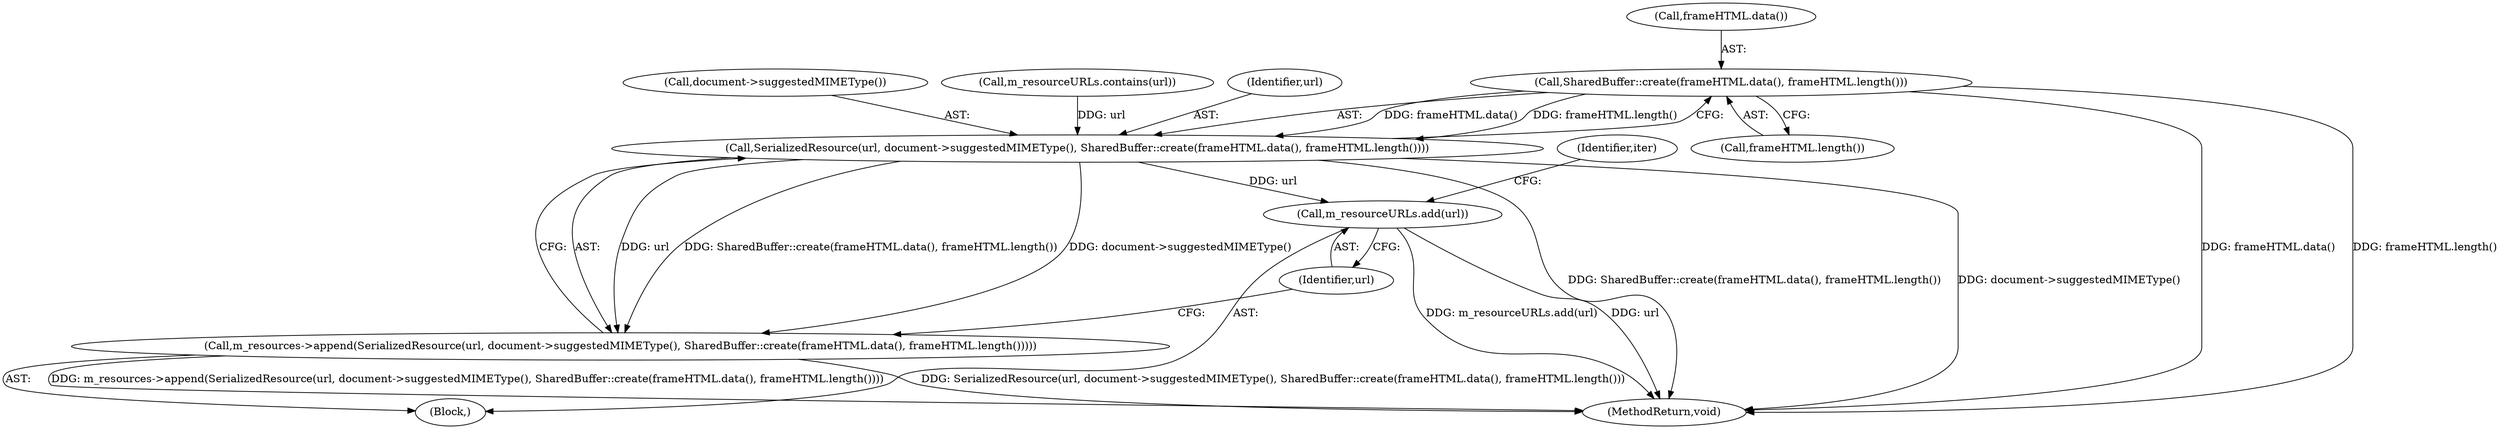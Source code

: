 digraph "0_Chrome_7f0126ff011142c8619b10a6e64d04d1745c503a_7@API" {
"1000171" [label="(Call,SharedBuffer::create(frameHTML.data(), frameHTML.length()))"];
"1000168" [label="(Call,SerializedResource(url, document->suggestedMIMEType(), SharedBuffer::create(frameHTML.data(), frameHTML.length())))"];
"1000167" [label="(Call,m_resources->append(SerializedResource(url, document->suggestedMIMEType(), SharedBuffer::create(frameHTML.data(), frameHTML.length()))))"];
"1000174" [label="(Call,m_resourceURLs.add(url))"];
"1000179" [label="(Identifier,iter)"];
"1000170" [label="(Call,document->suggestedMIMEType())"];
"1000174" [label="(Call,m_resourceURLs.add(url))"];
"1000171" [label="(Call,SharedBuffer::create(frameHTML.data(), frameHTML.length()))"];
"1000175" [label="(Identifier,url)"];
"1000173" [label="(Call,frameHTML.length())"];
"1000168" [label="(Call,SerializedResource(url, document->suggestedMIMEType(), SharedBuffer::create(frameHTML.data(), frameHTML.length())))"];
"1000319" [label="(MethodReturn,void)"];
"1000172" [label="(Call,frameHTML.data())"];
"1000122" [label="(Call,m_resourceURLs.contains(url))"];
"1000102" [label="(Block,)"];
"1000169" [label="(Identifier,url)"];
"1000167" [label="(Call,m_resources->append(SerializedResource(url, document->suggestedMIMEType(), SharedBuffer::create(frameHTML.data(), frameHTML.length()))))"];
"1000171" -> "1000168"  [label="AST: "];
"1000171" -> "1000173"  [label="CFG: "];
"1000172" -> "1000171"  [label="AST: "];
"1000173" -> "1000171"  [label="AST: "];
"1000168" -> "1000171"  [label="CFG: "];
"1000171" -> "1000319"  [label="DDG: frameHTML.data()"];
"1000171" -> "1000319"  [label="DDG: frameHTML.length()"];
"1000171" -> "1000168"  [label="DDG: frameHTML.data()"];
"1000171" -> "1000168"  [label="DDG: frameHTML.length()"];
"1000168" -> "1000167"  [label="AST: "];
"1000169" -> "1000168"  [label="AST: "];
"1000170" -> "1000168"  [label="AST: "];
"1000167" -> "1000168"  [label="CFG: "];
"1000168" -> "1000319"  [label="DDG: SharedBuffer::create(frameHTML.data(), frameHTML.length())"];
"1000168" -> "1000319"  [label="DDG: document->suggestedMIMEType()"];
"1000168" -> "1000167"  [label="DDG: url"];
"1000168" -> "1000167"  [label="DDG: document->suggestedMIMEType()"];
"1000168" -> "1000167"  [label="DDG: SharedBuffer::create(frameHTML.data(), frameHTML.length())"];
"1000122" -> "1000168"  [label="DDG: url"];
"1000168" -> "1000174"  [label="DDG: url"];
"1000167" -> "1000102"  [label="AST: "];
"1000175" -> "1000167"  [label="CFG: "];
"1000167" -> "1000319"  [label="DDG: SerializedResource(url, document->suggestedMIMEType(), SharedBuffer::create(frameHTML.data(), frameHTML.length()))"];
"1000167" -> "1000319"  [label="DDG: m_resources->append(SerializedResource(url, document->suggestedMIMEType(), SharedBuffer::create(frameHTML.data(), frameHTML.length())))"];
"1000174" -> "1000102"  [label="AST: "];
"1000174" -> "1000175"  [label="CFG: "];
"1000175" -> "1000174"  [label="AST: "];
"1000179" -> "1000174"  [label="CFG: "];
"1000174" -> "1000319"  [label="DDG: m_resourceURLs.add(url)"];
"1000174" -> "1000319"  [label="DDG: url"];
}
